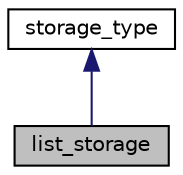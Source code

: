 digraph "list_storage"
{
 // LATEX_PDF_SIZE
  edge [fontname="Helvetica",fontsize="10",labelfontname="Helvetica",labelfontsize="10"];
  node [fontname="Helvetica",fontsize="10",shape=record];
  Node1 [label="list_storage",height=0.2,width=0.4,color="black", fillcolor="grey75", style="filled", fontcolor="black",tooltip="This class provides a way to store doubles by inheriting from storage_type."];
  Node2 -> Node1 [dir="back",color="midnightblue",fontsize="10",style="solid",fontname="Helvetica"];
  Node2 [label="storage_type",height=0.2,width=0.4,color="black", fillcolor="white", style="filled",URL="$classstorage__type.html",tooltip="The storage_type class is an abstract base class that provides a generic storage mechanism for storin..."];
}
